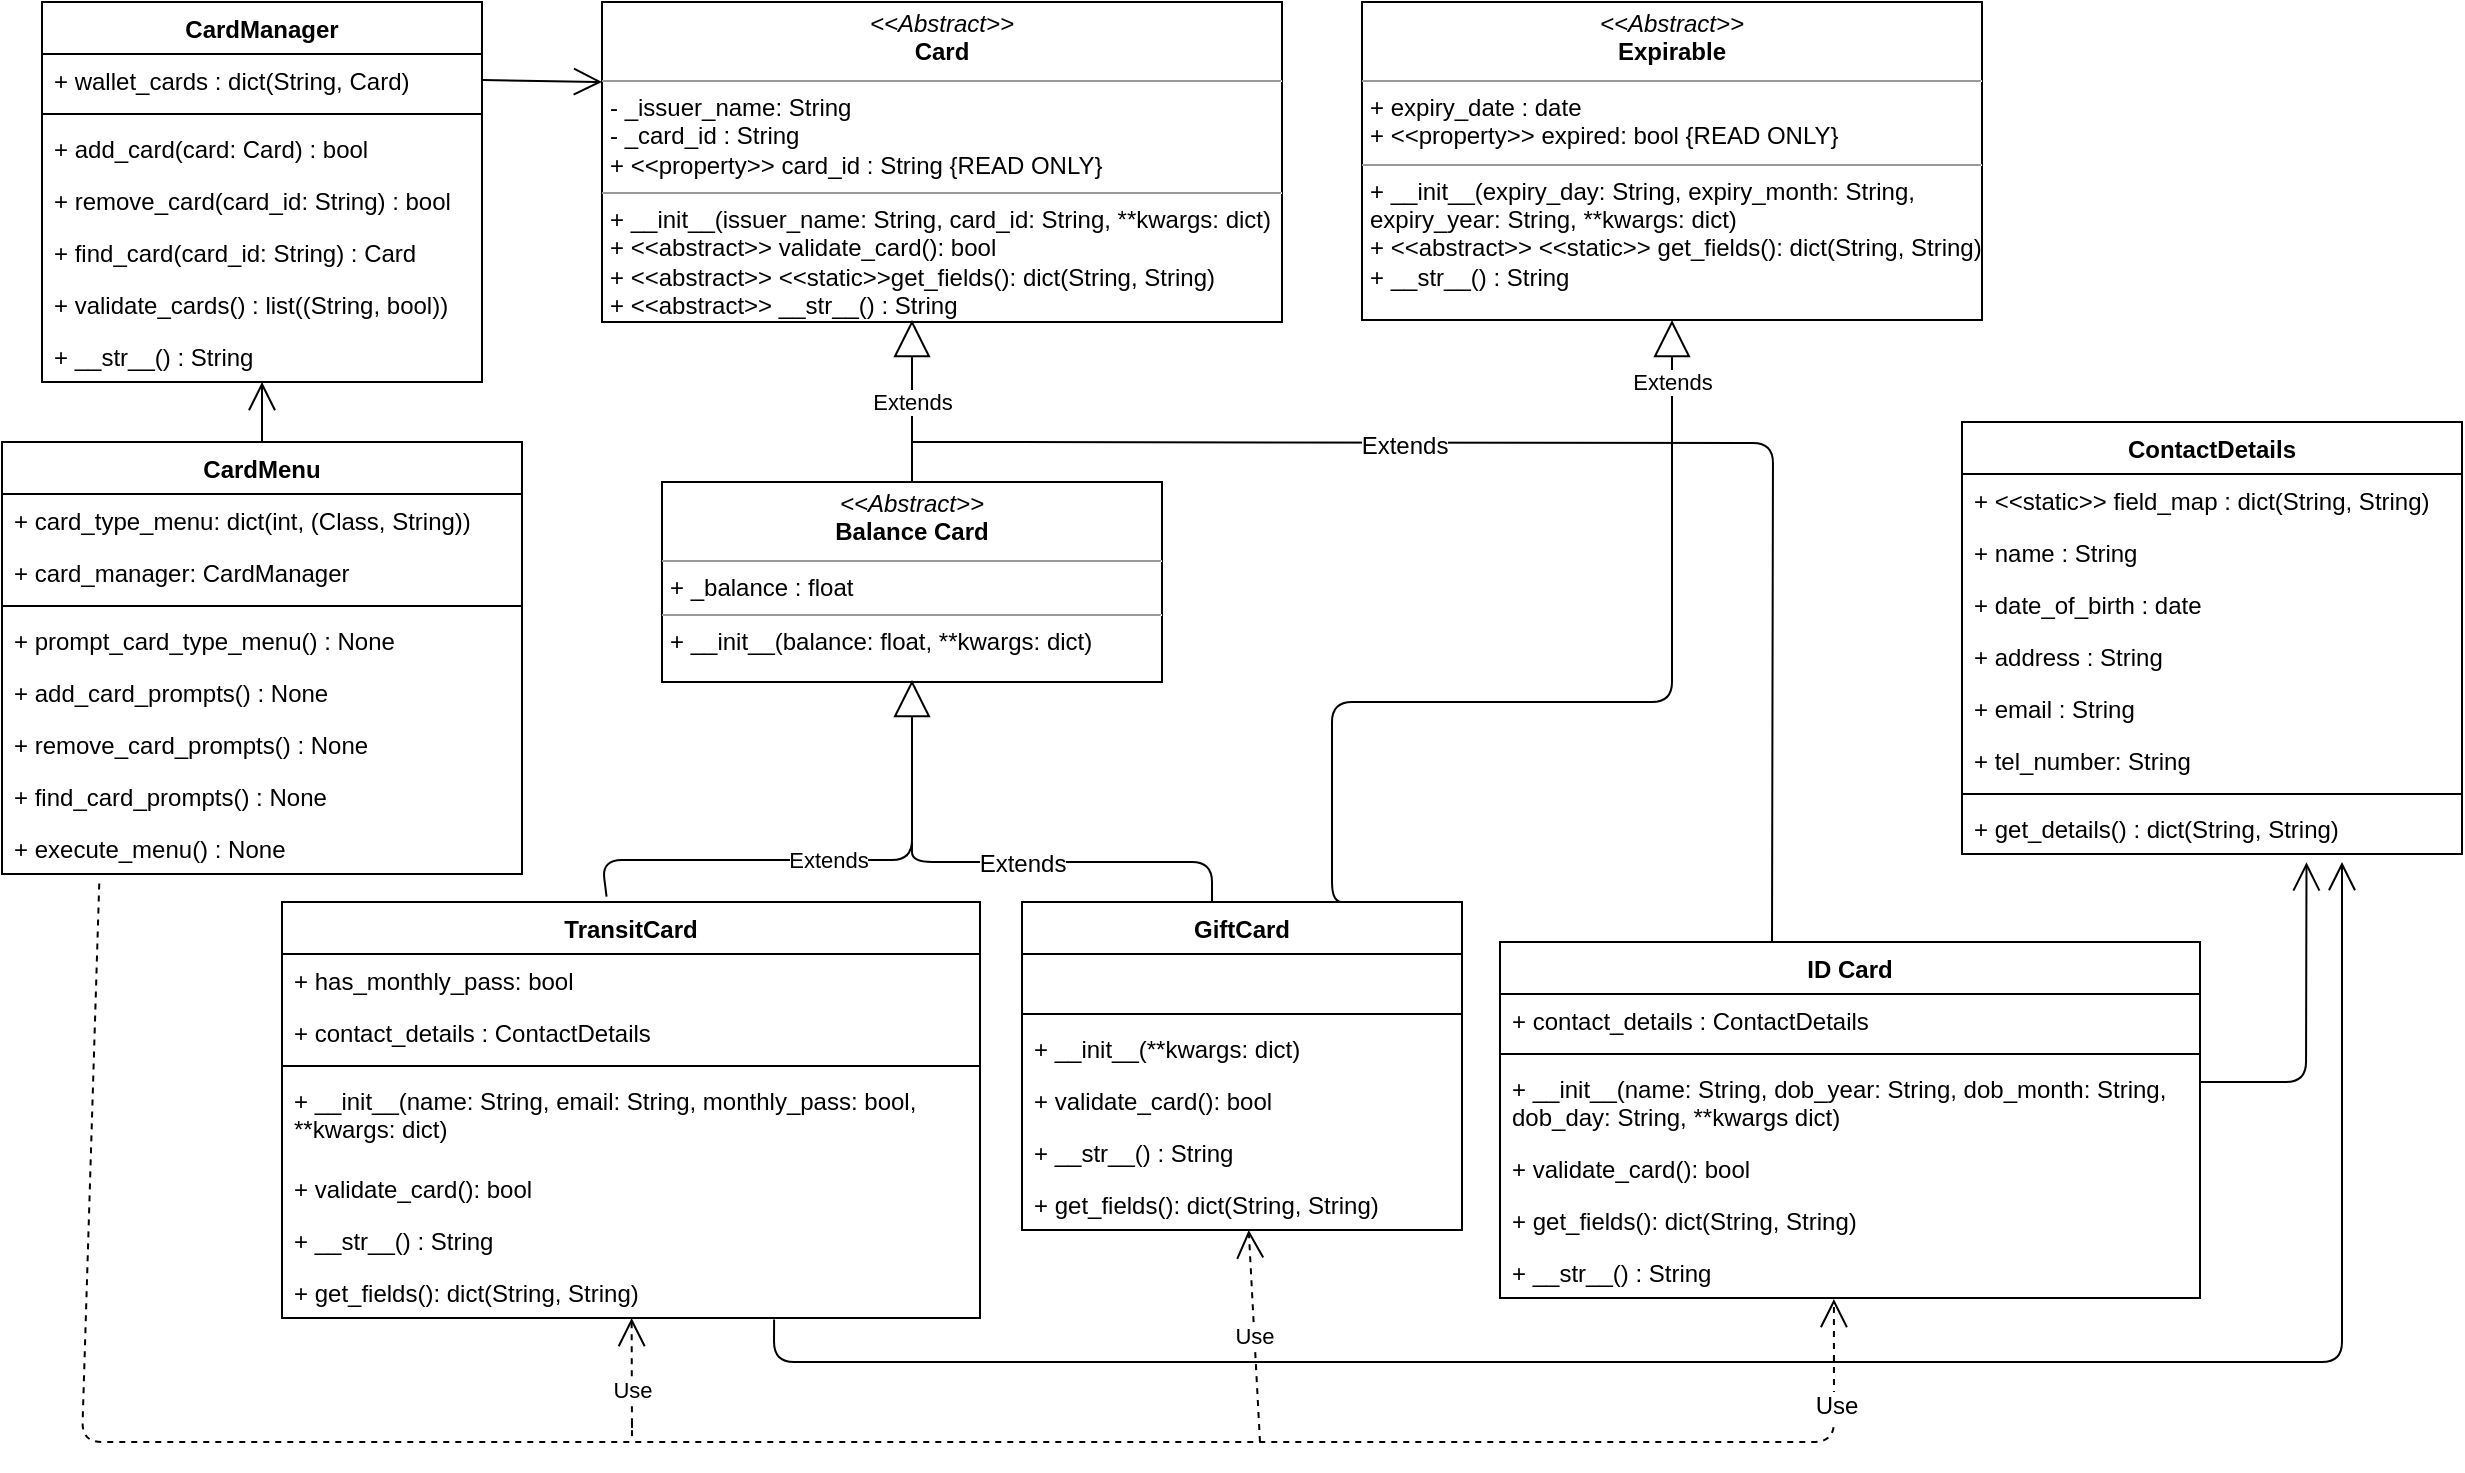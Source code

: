 <mxfile version="12.6.6" type="device"><diagram name="Page-1" id="c4acf3e9-155e-7222-9cf6-157b1a14988f"><mxGraphModel dx="1408" dy="851" grid="1" gridSize="10" guides="1" tooltips="1" connect="1" arrows="1" fold="1" page="1" pageScale="1" pageWidth="850" pageHeight="1100" background="#ffffff" math="0" shadow="0"><root><mxCell id="0"/><mxCell id="1" parent="0"/><mxCell id="5d2195bd80daf111-18" value="&lt;p style=&quot;margin: 0px ; margin-top: 4px ; text-align: center&quot;&gt;&lt;i&gt;&amp;lt;&amp;lt;Abstract&amp;gt;&amp;gt;&lt;/i&gt;&lt;br&gt;&lt;b&gt;Card&lt;/b&gt;&lt;/p&gt;&lt;hr size=&quot;1&quot;&gt;&lt;p style=&quot;margin: 0px ; margin-left: 4px&quot;&gt;+ field1: Type&lt;br&gt;+ field2: Type&lt;/p&gt;&lt;hr size=&quot;1&quot;&gt;&lt;p style=&quot;margin: 0px ; margin-left: 4px&quot;&gt;+ method1(Type): Type&lt;br&gt;+ method2(Type, Type): Type&lt;/p&gt;" style="verticalAlign=top;align=left;overflow=fill;fontSize=12;fontFamily=Helvetica;html=1;rounded=0;shadow=0;comic=0;labelBackgroundColor=none;strokeWidth=1" parent="1" vertex="1"><mxGeometry x="380" y="69" width="190" height="140" as="geometry"/></mxCell><mxCell id="5d2195bd80daf111-19" value="&lt;p style=&quot;margin: 0px ; margin-top: 4px ; text-align: center&quot;&gt;&lt;i&gt;&amp;lt;&amp;lt;Abstract&amp;gt;&amp;gt;&lt;/i&gt;&lt;br&gt;&lt;b&gt;Expirable&lt;/b&gt;&lt;/p&gt;&lt;hr size=&quot;1&quot;&gt;&lt;p style=&quot;margin: 0px ; margin-left: 4px&quot;&gt;+ expiry_date : date&lt;br&gt;&lt;/p&gt;&lt;p style=&quot;margin: 0px ; margin-left: 4px&quot;&gt;+ &amp;lt;&amp;lt;property&amp;gt;&amp;gt; expired: bool {READ ONLY}&lt;/p&gt;&lt;hr size=&quot;1&quot;&gt;&lt;p style=&quot;margin: 0px ; margin-left: 4px&quot;&gt;+ __init__(expiry_day: String, expiry_month: String, &lt;br&gt;expiry_year: String, **kwargs: dict)&lt;br&gt;+ &amp;lt;&amp;lt;abstract&amp;gt;&amp;gt; &amp;lt;&amp;lt;static&amp;gt;&amp;gt; get_fields(): dict(String, String)&lt;/p&gt;&lt;p style=&quot;margin: 0px ; margin-left: 4px&quot;&gt;+ __str__() : String&lt;/p&gt;" style="verticalAlign=top;align=left;overflow=fill;fontSize=12;fontFamily=Helvetica;html=1;rounded=0;shadow=0;comic=0;labelBackgroundColor=none;strokeWidth=1" parent="1" vertex="1"><mxGeometry x="700" y="50" width="310" height="159" as="geometry"/></mxCell><mxCell id="5d2195bd80daf111-20" value="&lt;p style=&quot;margin: 0px ; margin-top: 4px ; text-align: center&quot;&gt;&lt;i&gt;&amp;lt;&amp;lt;Abstract&amp;gt;&amp;gt;&lt;/i&gt;&lt;br&gt;&lt;b&gt;Balance Card&lt;/b&gt;&lt;/p&gt;&lt;hr size=&quot;1&quot;&gt;&lt;p style=&quot;margin: 0px ; margin-left: 4px&quot;&gt;+ _balance : float&lt;/p&gt;&lt;hr size=&quot;1&quot;&gt;&lt;p style=&quot;margin: 0px ; margin-left: 4px&quot;&gt;+ __init__(balance: float, **kwargs: dict)&lt;/p&gt;" style="verticalAlign=top;align=left;overflow=fill;fontSize=12;fontFamily=Helvetica;html=1;rounded=0;shadow=0;comic=0;labelBackgroundColor=none;strokeWidth=1" parent="1" vertex="1"><mxGeometry x="350" y="290" width="250" height="100" as="geometry"/></mxCell><mxCell id="A47iLLOjbr3tkvZDsugm-34" value="&lt;p style=&quot;margin: 0px ; margin-top: 4px ; text-align: center&quot;&gt;&lt;i&gt;&amp;lt;&amp;lt;Abstract&amp;gt;&amp;gt;&lt;/i&gt;&lt;br&gt;&lt;b&gt;Card&lt;/b&gt;&lt;/p&gt;&lt;hr size=&quot;1&quot;&gt;&lt;p style=&quot;margin: 0px ; margin-left: 4px&quot;&gt;- _issuer_name: String&lt;br&gt;- _card_id : String&lt;/p&gt;&lt;p style=&quot;margin: 0px ; margin-left: 4px&quot;&gt;+ &amp;lt;&amp;lt;property&amp;gt;&amp;gt; card_id : String {READ ONLY}&lt;/p&gt;&lt;hr size=&quot;1&quot;&gt;&lt;p style=&quot;margin: 0px ; margin-left: 4px&quot;&gt;+ __init__(issuer_name: String, card_id: String, **kwargs: dict)&amp;nbsp;&lt;/p&gt;&lt;p style=&quot;margin: 0px ; margin-left: 4px&quot;&gt;+ &amp;lt;&amp;lt;abstract&amp;gt;&amp;gt; validate_card(): bool&lt;br&gt;+ &amp;lt;&amp;lt;abstract&amp;gt;&amp;gt; &amp;lt;&amp;lt;static&amp;gt;&amp;gt;get_fields(): dict(String, String)&lt;/p&gt;&lt;p style=&quot;margin: 0px ; margin-left: 4px&quot;&gt;+ &amp;lt;&amp;lt;abstract&amp;gt;&amp;gt; __str__() : String&lt;/p&gt;" style="verticalAlign=top;align=left;overflow=fill;fontSize=12;fontFamily=Helvetica;html=1;rounded=0;shadow=0;comic=0;labelBackgroundColor=none;strokeWidth=1" vertex="1" parent="1"><mxGeometry x="320" y="50" width="340" height="160" as="geometry"/></mxCell><mxCell id="A47iLLOjbr3tkvZDsugm-1" value="CardMenu" style="swimlane;fontStyle=1;align=center;verticalAlign=top;childLayout=stackLayout;horizontal=1;startSize=26;horizontalStack=0;resizeParent=1;resizeParentMax=0;resizeLast=0;collapsible=1;marginBottom=0;" vertex="1" parent="1"><mxGeometry x="20" y="270" width="260" height="216" as="geometry"/></mxCell><mxCell id="A47iLLOjbr3tkvZDsugm-2" value="+ card_type_menu: dict(int, (Class, String))" style="text;strokeColor=none;fillColor=none;align=left;verticalAlign=top;spacingLeft=4;spacingRight=4;overflow=hidden;rotatable=0;points=[[0,0.5],[1,0.5]];portConstraint=eastwest;" vertex="1" parent="A47iLLOjbr3tkvZDsugm-1"><mxGeometry y="26" width="260" height="26" as="geometry"/></mxCell><mxCell id="A47iLLOjbr3tkvZDsugm-82" value="+ card_manager: CardManager" style="text;strokeColor=none;fillColor=none;align=left;verticalAlign=top;spacingLeft=4;spacingRight=4;overflow=hidden;rotatable=0;points=[[0,0.5],[1,0.5]];portConstraint=eastwest;" vertex="1" parent="A47iLLOjbr3tkvZDsugm-1"><mxGeometry y="52" width="260" height="26" as="geometry"/></mxCell><mxCell id="A47iLLOjbr3tkvZDsugm-3" value="" style="line;strokeWidth=1;fillColor=none;align=left;verticalAlign=middle;spacingTop=-1;spacingLeft=3;spacingRight=3;rotatable=0;labelPosition=right;points=[];portConstraint=eastwest;" vertex="1" parent="A47iLLOjbr3tkvZDsugm-1"><mxGeometry y="78" width="260" height="8" as="geometry"/></mxCell><mxCell id="A47iLLOjbr3tkvZDsugm-4" value="+ prompt_card_type_menu() : None" style="text;strokeColor=none;fillColor=none;align=left;verticalAlign=top;spacingLeft=4;spacingRight=4;overflow=hidden;rotatable=0;points=[[0,0.5],[1,0.5]];portConstraint=eastwest;" vertex="1" parent="A47iLLOjbr3tkvZDsugm-1"><mxGeometry y="86" width="260" height="26" as="geometry"/></mxCell><mxCell id="A47iLLOjbr3tkvZDsugm-83" value="+ add_card_prompts() : None" style="text;strokeColor=none;fillColor=none;align=left;verticalAlign=top;spacingLeft=4;spacingRight=4;overflow=hidden;rotatable=0;points=[[0,0.5],[1,0.5]];portConstraint=eastwest;" vertex="1" parent="A47iLLOjbr3tkvZDsugm-1"><mxGeometry y="112" width="260" height="26" as="geometry"/></mxCell><mxCell id="A47iLLOjbr3tkvZDsugm-84" value="+ remove_card_prompts() : None" style="text;strokeColor=none;fillColor=none;align=left;verticalAlign=top;spacingLeft=4;spacingRight=4;overflow=hidden;rotatable=0;points=[[0,0.5],[1,0.5]];portConstraint=eastwest;" vertex="1" parent="A47iLLOjbr3tkvZDsugm-1"><mxGeometry y="138" width="260" height="26" as="geometry"/></mxCell><mxCell id="A47iLLOjbr3tkvZDsugm-85" value="+ find_card_prompts() : None" style="text;strokeColor=none;fillColor=none;align=left;verticalAlign=top;spacingLeft=4;spacingRight=4;overflow=hidden;rotatable=0;points=[[0,0.5],[1,0.5]];portConstraint=eastwest;" vertex="1" parent="A47iLLOjbr3tkvZDsugm-1"><mxGeometry y="164" width="260" height="26" as="geometry"/></mxCell><mxCell id="A47iLLOjbr3tkvZDsugm-86" value="+ execute_menu() : None" style="text;strokeColor=none;fillColor=none;align=left;verticalAlign=top;spacingLeft=4;spacingRight=4;overflow=hidden;rotatable=0;points=[[0,0.5],[1,0.5]];portConstraint=eastwest;" vertex="1" parent="A47iLLOjbr3tkvZDsugm-1"><mxGeometry y="190" width="260" height="26" as="geometry"/></mxCell><mxCell id="A47iLLOjbr3tkvZDsugm-5" value="CardManager" style="swimlane;fontStyle=1;align=center;verticalAlign=top;childLayout=stackLayout;horizontal=1;startSize=26;horizontalStack=0;resizeParent=1;resizeParentMax=0;resizeLast=0;collapsible=1;marginBottom=0;" vertex="1" parent="1"><mxGeometry x="40" y="50" width="220" height="190" as="geometry"/></mxCell><mxCell id="A47iLLOjbr3tkvZDsugm-6" value="+ wallet_cards : dict(String, Card)" style="text;strokeColor=none;fillColor=none;align=left;verticalAlign=top;spacingLeft=4;spacingRight=4;overflow=hidden;rotatable=0;points=[[0,0.5],[1,0.5]];portConstraint=eastwest;" vertex="1" parent="A47iLLOjbr3tkvZDsugm-5"><mxGeometry y="26" width="220" height="26" as="geometry"/></mxCell><mxCell id="A47iLLOjbr3tkvZDsugm-7" value="" style="line;strokeWidth=1;fillColor=none;align=left;verticalAlign=middle;spacingTop=-1;spacingLeft=3;spacingRight=3;rotatable=0;labelPosition=right;points=[];portConstraint=eastwest;" vertex="1" parent="A47iLLOjbr3tkvZDsugm-5"><mxGeometry y="52" width="220" height="8" as="geometry"/></mxCell><mxCell id="A47iLLOjbr3tkvZDsugm-8" value="+ add_card(card: Card) : bool" style="text;strokeColor=none;fillColor=none;align=left;verticalAlign=top;spacingLeft=4;spacingRight=4;overflow=hidden;rotatable=0;points=[[0,0.5],[1,0.5]];portConstraint=eastwest;" vertex="1" parent="A47iLLOjbr3tkvZDsugm-5"><mxGeometry y="60" width="220" height="26" as="geometry"/></mxCell><mxCell id="A47iLLOjbr3tkvZDsugm-78" value="+ remove_card(card_id: String) : bool" style="text;strokeColor=none;fillColor=none;align=left;verticalAlign=top;spacingLeft=4;spacingRight=4;overflow=hidden;rotatable=0;points=[[0,0.5],[1,0.5]];portConstraint=eastwest;" vertex="1" parent="A47iLLOjbr3tkvZDsugm-5"><mxGeometry y="86" width="220" height="26" as="geometry"/></mxCell><mxCell id="A47iLLOjbr3tkvZDsugm-79" value="+ find_card(card_id: String) : Card" style="text;strokeColor=none;fillColor=none;align=left;verticalAlign=top;spacingLeft=4;spacingRight=4;overflow=hidden;rotatable=0;points=[[0,0.5],[1,0.5]];portConstraint=eastwest;" vertex="1" parent="A47iLLOjbr3tkvZDsugm-5"><mxGeometry y="112" width="220" height="26" as="geometry"/></mxCell><mxCell id="A47iLLOjbr3tkvZDsugm-80" value="+ validate_cards() : list((String, bool))" style="text;strokeColor=none;fillColor=none;align=left;verticalAlign=top;spacingLeft=4;spacingRight=4;overflow=hidden;rotatable=0;points=[[0,0.5],[1,0.5]];portConstraint=eastwest;" vertex="1" parent="A47iLLOjbr3tkvZDsugm-5"><mxGeometry y="138" width="220" height="26" as="geometry"/></mxCell><mxCell id="A47iLLOjbr3tkvZDsugm-81" value="+ __str__() : String" style="text;strokeColor=none;fillColor=none;align=left;verticalAlign=top;spacingLeft=4;spacingRight=4;overflow=hidden;rotatable=0;points=[[0,0.5],[1,0.5]];portConstraint=eastwest;" vertex="1" parent="A47iLLOjbr3tkvZDsugm-5"><mxGeometry y="164" width="220" height="26" as="geometry"/></mxCell><mxCell id="A47iLLOjbr3tkvZDsugm-9" value="ID Card" style="swimlane;fontStyle=1;align=center;verticalAlign=top;childLayout=stackLayout;horizontal=1;startSize=26;horizontalStack=0;resizeParent=1;resizeParentMax=0;resizeLast=0;collapsible=1;marginBottom=0;" vertex="1" parent="1"><mxGeometry x="769" y="520" width="350" height="178" as="geometry"/></mxCell><mxCell id="A47iLLOjbr3tkvZDsugm-10" value="+ contact_details : ContactDetails" style="text;strokeColor=none;fillColor=none;align=left;verticalAlign=top;spacingLeft=4;spacingRight=4;overflow=hidden;rotatable=0;points=[[0,0.5],[1,0.5]];portConstraint=eastwest;" vertex="1" parent="A47iLLOjbr3tkvZDsugm-9"><mxGeometry y="26" width="350" height="26" as="geometry"/></mxCell><mxCell id="A47iLLOjbr3tkvZDsugm-11" value="" style="line;strokeWidth=1;fillColor=none;align=left;verticalAlign=middle;spacingTop=-1;spacingLeft=3;spacingRight=3;rotatable=0;labelPosition=right;points=[];portConstraint=eastwest;" vertex="1" parent="A47iLLOjbr3tkvZDsugm-9"><mxGeometry y="52" width="350" height="8" as="geometry"/></mxCell><mxCell id="A47iLLOjbr3tkvZDsugm-12" value="+ __init__(name: String, dob_year: String, dob_month: String,&#10;dob_day: String, **kwargs dict)" style="text;strokeColor=none;fillColor=none;align=left;verticalAlign=top;spacingLeft=4;spacingRight=4;overflow=hidden;rotatable=0;points=[[0,0.5],[1,0.5]];portConstraint=eastwest;" vertex="1" parent="A47iLLOjbr3tkvZDsugm-9"><mxGeometry y="60" width="350" height="40" as="geometry"/></mxCell><mxCell id="A47iLLOjbr3tkvZDsugm-64" value="+ validate_card(): bool" style="text;strokeColor=none;fillColor=none;align=left;verticalAlign=top;spacingLeft=4;spacingRight=4;overflow=hidden;rotatable=0;points=[[0,0.5],[1,0.5]];portConstraint=eastwest;" vertex="1" parent="A47iLLOjbr3tkvZDsugm-9"><mxGeometry y="100" width="350" height="26" as="geometry"/></mxCell><mxCell id="A47iLLOjbr3tkvZDsugm-65" value="+ get_fields(): dict(String, String)" style="text;strokeColor=none;fillColor=none;align=left;verticalAlign=top;spacingLeft=4;spacingRight=4;overflow=hidden;rotatable=0;points=[[0,0.5],[1,0.5]];portConstraint=eastwest;" vertex="1" parent="A47iLLOjbr3tkvZDsugm-9"><mxGeometry y="126" width="350" height="26" as="geometry"/></mxCell><mxCell id="A47iLLOjbr3tkvZDsugm-66" value="+ __str__() : String" style="text;strokeColor=none;fillColor=none;align=left;verticalAlign=top;spacingLeft=4;spacingRight=4;overflow=hidden;rotatable=0;points=[[0,0.5],[1,0.5]];portConstraint=eastwest;" vertex="1" parent="A47iLLOjbr3tkvZDsugm-9"><mxGeometry y="152" width="350" height="26" as="geometry"/></mxCell><mxCell id="A47iLLOjbr3tkvZDsugm-13" value="TransitCard" style="swimlane;fontStyle=1;align=center;verticalAlign=top;childLayout=stackLayout;horizontal=1;startSize=26;horizontalStack=0;resizeParent=1;resizeParentMax=0;resizeLast=0;collapsible=1;marginBottom=0;" vertex="1" parent="1"><mxGeometry x="160" y="500" width="349" height="208" as="geometry"/></mxCell><mxCell id="A47iLLOjbr3tkvZDsugm-14" value="+ has_monthly_pass: bool&#10;" style="text;strokeColor=none;fillColor=none;align=left;verticalAlign=top;spacingLeft=4;spacingRight=4;overflow=hidden;rotatable=0;points=[[0,0.5],[1,0.5]];portConstraint=eastwest;" vertex="1" parent="A47iLLOjbr3tkvZDsugm-13"><mxGeometry y="26" width="349" height="26" as="geometry"/></mxCell><mxCell id="A47iLLOjbr3tkvZDsugm-88" value="+ contact_details : ContactDetails" style="text;strokeColor=none;fillColor=none;align=left;verticalAlign=top;spacingLeft=4;spacingRight=4;overflow=hidden;rotatable=0;points=[[0,0.5],[1,0.5]];portConstraint=eastwest;" vertex="1" parent="A47iLLOjbr3tkvZDsugm-13"><mxGeometry y="52" width="349" height="26" as="geometry"/></mxCell><mxCell id="A47iLLOjbr3tkvZDsugm-15" value="" style="line;strokeWidth=1;fillColor=none;align=left;verticalAlign=middle;spacingTop=-1;spacingLeft=3;spacingRight=3;rotatable=0;labelPosition=right;points=[];portConstraint=eastwest;" vertex="1" parent="A47iLLOjbr3tkvZDsugm-13"><mxGeometry y="78" width="349" height="8" as="geometry"/></mxCell><mxCell id="A47iLLOjbr3tkvZDsugm-16" value="+ __init__(name: String, email: String, monthly_pass: bool, &#10;**kwargs: dict)" style="text;strokeColor=none;fillColor=none;align=left;verticalAlign=top;spacingLeft=4;spacingRight=4;overflow=hidden;rotatable=0;points=[[0,0.5],[1,0.5]];portConstraint=eastwest;" vertex="1" parent="A47iLLOjbr3tkvZDsugm-13"><mxGeometry y="86" width="349" height="44" as="geometry"/></mxCell><mxCell id="A47iLLOjbr3tkvZDsugm-72" value="+ validate_card(): bool" style="text;strokeColor=none;fillColor=none;align=left;verticalAlign=top;spacingLeft=4;spacingRight=4;overflow=hidden;rotatable=0;points=[[0,0.5],[1,0.5]];portConstraint=eastwest;" vertex="1" parent="A47iLLOjbr3tkvZDsugm-13"><mxGeometry y="130" width="349" height="26" as="geometry"/></mxCell><mxCell id="A47iLLOjbr3tkvZDsugm-74" value="+ __str__() : String" style="text;strokeColor=none;fillColor=none;align=left;verticalAlign=top;spacingLeft=4;spacingRight=4;overflow=hidden;rotatable=0;points=[[0,0.5],[1,0.5]];portConstraint=eastwest;" vertex="1" parent="A47iLLOjbr3tkvZDsugm-13"><mxGeometry y="156" width="349" height="26" as="geometry"/></mxCell><mxCell id="A47iLLOjbr3tkvZDsugm-73" value="+ get_fields(): dict(String, String)" style="text;strokeColor=none;fillColor=none;align=left;verticalAlign=top;spacingLeft=4;spacingRight=4;overflow=hidden;rotatable=0;points=[[0,0.5],[1,0.5]];portConstraint=eastwest;" vertex="1" parent="A47iLLOjbr3tkvZDsugm-13"><mxGeometry y="182" width="349" height="26" as="geometry"/></mxCell><mxCell id="A47iLLOjbr3tkvZDsugm-17" value="GiftCard" style="swimlane;fontStyle=1;align=center;verticalAlign=top;childLayout=stackLayout;horizontal=1;startSize=26;horizontalStack=0;resizeParent=1;resizeParentMax=0;resizeLast=0;collapsible=1;marginBottom=0;" vertex="1" parent="1"><mxGeometry x="530" y="500" width="220" height="164" as="geometry"/></mxCell><mxCell id="A47iLLOjbr3tkvZDsugm-18" value=" " style="text;strokeColor=none;fillColor=none;align=left;verticalAlign=top;spacingLeft=4;spacingRight=4;overflow=hidden;rotatable=0;points=[[0,0.5],[1,0.5]];portConstraint=eastwest;" vertex="1" parent="A47iLLOjbr3tkvZDsugm-17"><mxGeometry y="26" width="220" height="26" as="geometry"/></mxCell><mxCell id="A47iLLOjbr3tkvZDsugm-19" value="" style="line;strokeWidth=1;fillColor=none;align=left;verticalAlign=middle;spacingTop=-1;spacingLeft=3;spacingRight=3;rotatable=0;labelPosition=right;points=[];portConstraint=eastwest;" vertex="1" parent="A47iLLOjbr3tkvZDsugm-17"><mxGeometry y="52" width="220" height="8" as="geometry"/></mxCell><mxCell id="A47iLLOjbr3tkvZDsugm-20" value="+ __init__(**kwargs: dict)" style="text;strokeColor=none;fillColor=none;align=left;verticalAlign=top;spacingLeft=4;spacingRight=4;overflow=hidden;rotatable=0;points=[[0,0.5],[1,0.5]];portConstraint=eastwest;" vertex="1" parent="A47iLLOjbr3tkvZDsugm-17"><mxGeometry y="60" width="220" height="26" as="geometry"/></mxCell><mxCell id="A47iLLOjbr3tkvZDsugm-69" value="+ validate_card(): bool" style="text;strokeColor=none;fillColor=none;align=left;verticalAlign=top;spacingLeft=4;spacingRight=4;overflow=hidden;rotatable=0;points=[[0,0.5],[1,0.5]];portConstraint=eastwest;" vertex="1" parent="A47iLLOjbr3tkvZDsugm-17"><mxGeometry y="86" width="220" height="26" as="geometry"/></mxCell><mxCell id="A47iLLOjbr3tkvZDsugm-71" value="+ __str__() : String" style="text;strokeColor=none;fillColor=none;align=left;verticalAlign=top;spacingLeft=4;spacingRight=4;overflow=hidden;rotatable=0;points=[[0,0.5],[1,0.5]];portConstraint=eastwest;" vertex="1" parent="A47iLLOjbr3tkvZDsugm-17"><mxGeometry y="112" width="220" height="26" as="geometry"/></mxCell><mxCell id="A47iLLOjbr3tkvZDsugm-70" value="+ get_fields(): dict(String, String)" style="text;strokeColor=none;fillColor=none;align=left;verticalAlign=top;spacingLeft=4;spacingRight=4;overflow=hidden;rotatable=0;points=[[0,0.5],[1,0.5]];portConstraint=eastwest;" vertex="1" parent="A47iLLOjbr3tkvZDsugm-17"><mxGeometry y="138" width="220" height="26" as="geometry"/></mxCell><mxCell id="A47iLLOjbr3tkvZDsugm-21" value="" style="endArrow=open;endFill=1;endSize=12;html=1;entryX=0;entryY=0.25;entryDx=0;entryDy=0;exitX=1;exitY=0.5;exitDx=0;exitDy=0;" edge="1" parent="1" source="A47iLLOjbr3tkvZDsugm-6" target="A47iLLOjbr3tkvZDsugm-34"><mxGeometry width="160" relative="1" as="geometry"><mxPoint x="210" y="520" as="sourcePoint"/><mxPoint x="370" y="520" as="targetPoint"/></mxGeometry></mxCell><mxCell id="A47iLLOjbr3tkvZDsugm-22" value="" style="endArrow=open;endFill=1;endSize=12;html=1;exitX=0.5;exitY=0;exitDx=0;exitDy=0;" edge="1" parent="1" source="A47iLLOjbr3tkvZDsugm-1" target="A47iLLOjbr3tkvZDsugm-5"><mxGeometry width="160" relative="1" as="geometry"><mxPoint x="170" y="540" as="sourcePoint"/><mxPoint x="330" y="540" as="targetPoint"/></mxGeometry></mxCell><mxCell id="A47iLLOjbr3tkvZDsugm-23" value="Extends" style="endArrow=block;endSize=16;endFill=0;html=1;entryX=0.5;entryY=1;entryDx=0;entryDy=0;exitX=0.5;exitY=0;exitDx=0;exitDy=0;" edge="1" parent="1" source="5d2195bd80daf111-20" target="5d2195bd80daf111-18"><mxGeometry width="160" relative="1" as="geometry"><mxPoint x="130" y="550" as="sourcePoint"/><mxPoint x="290" y="550" as="targetPoint"/></mxGeometry></mxCell><mxCell id="A47iLLOjbr3tkvZDsugm-24" value="Extends" style="endArrow=block;endSize=16;endFill=0;html=1;entryX=0.5;entryY=1;entryDx=0;entryDy=0;exitX=0.465;exitY=-0.013;exitDx=0;exitDy=0;exitPerimeter=0;" edge="1" parent="1" source="A47iLLOjbr3tkvZDsugm-13"><mxGeometry width="160" relative="1" as="geometry"><mxPoint x="370" y="489" as="sourcePoint"/><mxPoint x="475" y="389" as="targetPoint"/><Array as="points"><mxPoint x="320" y="479"/><mxPoint x="475" y="479"/></Array></mxGeometry></mxCell><mxCell id="A47iLLOjbr3tkvZDsugm-27" value="" style="endArrow=none;html=1;edgeStyle=orthogonalEdgeStyle;" edge="1" parent="1"><mxGeometry relative="1" as="geometry"><mxPoint x="475" y="470" as="sourcePoint"/><mxPoint x="625" y="500" as="targetPoint"/><Array as="points"><mxPoint x="475" y="480"/><mxPoint x="625" y="480"/><mxPoint x="625" y="500"/></Array></mxGeometry></mxCell><mxCell id="A47iLLOjbr3tkvZDsugm-30" value="Extends" style="text;html=1;align=center;verticalAlign=middle;resizable=0;points=[];labelBackgroundColor=#ffffff;" vertex="1" connectable="0" parent="A47iLLOjbr3tkvZDsugm-27"><mxGeometry x="-0.278" y="-1" relative="1" as="geometry"><mxPoint as="offset"/></mxGeometry></mxCell><mxCell id="A47iLLOjbr3tkvZDsugm-32" value="" style="endArrow=none;html=1;edgeStyle=orthogonalEdgeStyle;entryX=0.5;entryY=0;entryDx=0;entryDy=0;" edge="1" parent="1"><mxGeometry relative="1" as="geometry"><mxPoint x="475" y="270" as="sourcePoint"/><mxPoint x="905" y="520" as="targetPoint"/></mxGeometry></mxCell><mxCell id="A47iLLOjbr3tkvZDsugm-33" value="Extends" style="text;html=1;align=center;verticalAlign=middle;resizable=0;points=[];labelBackgroundColor=#ffffff;" vertex="1" connectable="0" parent="A47iLLOjbr3tkvZDsugm-32"><mxGeometry x="-0.278" y="-1" relative="1" as="geometry"><mxPoint as="offset"/></mxGeometry></mxCell><mxCell id="A47iLLOjbr3tkvZDsugm-36" value="Extends" style="endArrow=block;endSize=16;endFill=0;html=1;entryX=0.5;entryY=1;entryDx=0;entryDy=0;" edge="1" parent="1" target="5d2195bd80daf111-19"><mxGeometry width="160" relative="1" as="geometry"><mxPoint x="855" y="270" as="sourcePoint"/><mxPoint x="810" y="250" as="targetPoint"/></mxGeometry></mxCell><mxCell id="A47iLLOjbr3tkvZDsugm-37" value="" style="endArrow=none;html=1;edgeStyle=orthogonalEdgeStyle;entryX=0.75;entryY=0;entryDx=0;entryDy=0;" edge="1" parent="1" target="A47iLLOjbr3tkvZDsugm-17"><mxGeometry relative="1" as="geometry"><mxPoint x="855" y="270" as="sourcePoint"/><mxPoint x="690" y="520" as="targetPoint"/><Array as="points"><mxPoint x="855" y="400"/><mxPoint x="685" y="400"/></Array></mxGeometry></mxCell><mxCell id="A47iLLOjbr3tkvZDsugm-39" value="" style="endArrow=open;endSize=12;dashed=1;html=1;entryX=0.477;entryY=1.019;entryDx=0;entryDy=0;entryPerimeter=0;exitX=0.187;exitY=1.183;exitDx=0;exitDy=0;exitPerimeter=0;" edge="1" parent="1" source="A47iLLOjbr3tkvZDsugm-86" target="A47iLLOjbr3tkvZDsugm-66"><mxGeometry x="0.936" y="-57" width="160" relative="1" as="geometry"><mxPoint x="120" y="450" as="sourcePoint"/><mxPoint x="931" y="730" as="targetPoint"/><Array as="points"><mxPoint x="60" y="770"/><mxPoint x="936" y="770"/></Array><mxPoint as="offset"/></mxGeometry></mxCell><mxCell id="A47iLLOjbr3tkvZDsugm-77" value="Use" style="text;html=1;align=center;verticalAlign=middle;resizable=0;points=[];labelBackgroundColor=#ffffff;" vertex="1" connectable="0" parent="A47iLLOjbr3tkvZDsugm-39"><mxGeometry x="0.913" y="-1" relative="1" as="geometry"><mxPoint as="offset"/></mxGeometry></mxCell><mxCell id="A47iLLOjbr3tkvZDsugm-43" value="Use" style="endArrow=open;endSize=12;dashed=1;html=1;" edge="1" parent="1" target="A47iLLOjbr3tkvZDsugm-13"><mxGeometry width="160" relative="1" as="geometry"><mxPoint x="335" y="760" as="sourcePoint"/><mxPoint x="369" y="710" as="targetPoint"/><Array as="points"><mxPoint x="335" y="770"/></Array></mxGeometry></mxCell><mxCell id="A47iLLOjbr3tkvZDsugm-47" value="ContactDetails" style="swimlane;fontStyle=1;align=center;verticalAlign=top;childLayout=stackLayout;horizontal=1;startSize=26;horizontalStack=0;resizeParent=1;resizeParentMax=0;resizeLast=0;collapsible=1;marginBottom=0;" vertex="1" parent="1"><mxGeometry x="1000" y="260" width="250" height="216" as="geometry"/></mxCell><mxCell id="A47iLLOjbr3tkvZDsugm-51" value="+ &lt;&lt;static&gt;&gt; field_map : dict(String, String)" style="text;strokeColor=none;fillColor=none;align=left;verticalAlign=top;spacingLeft=4;spacingRight=4;overflow=hidden;rotatable=0;points=[[0,0.5],[1,0.5]];portConstraint=eastwest;" vertex="1" parent="A47iLLOjbr3tkvZDsugm-47"><mxGeometry y="26" width="250" height="26" as="geometry"/></mxCell><mxCell id="A47iLLOjbr3tkvZDsugm-48" value="+ name : String" style="text;strokeColor=none;fillColor=none;align=left;verticalAlign=top;spacingLeft=4;spacingRight=4;overflow=hidden;rotatable=0;points=[[0,0.5],[1,0.5]];portConstraint=eastwest;" vertex="1" parent="A47iLLOjbr3tkvZDsugm-47"><mxGeometry y="52" width="250" height="26" as="geometry"/></mxCell><mxCell id="A47iLLOjbr3tkvZDsugm-60" value="+ date_of_birth : date" style="text;strokeColor=none;fillColor=none;align=left;verticalAlign=top;spacingLeft=4;spacingRight=4;overflow=hidden;rotatable=0;points=[[0,0.5],[1,0.5]];portConstraint=eastwest;" vertex="1" parent="A47iLLOjbr3tkvZDsugm-47"><mxGeometry y="78" width="250" height="26" as="geometry"/></mxCell><mxCell id="A47iLLOjbr3tkvZDsugm-59" value="+ address : String" style="text;strokeColor=none;fillColor=none;align=left;verticalAlign=top;spacingLeft=4;spacingRight=4;overflow=hidden;rotatable=0;points=[[0,0.5],[1,0.5]];portConstraint=eastwest;" vertex="1" parent="A47iLLOjbr3tkvZDsugm-47"><mxGeometry y="104" width="250" height="26" as="geometry"/></mxCell><mxCell id="A47iLLOjbr3tkvZDsugm-61" value="+ email : String" style="text;strokeColor=none;fillColor=none;align=left;verticalAlign=top;spacingLeft=4;spacingRight=4;overflow=hidden;rotatable=0;points=[[0,0.5],[1,0.5]];portConstraint=eastwest;" vertex="1" parent="A47iLLOjbr3tkvZDsugm-47"><mxGeometry y="130" width="250" height="26" as="geometry"/></mxCell><mxCell id="A47iLLOjbr3tkvZDsugm-52" value="+ tel_number: String" style="text;strokeColor=none;fillColor=none;align=left;verticalAlign=top;spacingLeft=4;spacingRight=4;overflow=hidden;rotatable=0;points=[[0,0.5],[1,0.5]];portConstraint=eastwest;" vertex="1" parent="A47iLLOjbr3tkvZDsugm-47"><mxGeometry y="156" width="250" height="26" as="geometry"/></mxCell><mxCell id="A47iLLOjbr3tkvZDsugm-49" value="" style="line;strokeWidth=1;fillColor=none;align=left;verticalAlign=middle;spacingTop=-1;spacingLeft=3;spacingRight=3;rotatable=0;labelPosition=right;points=[];portConstraint=eastwest;" vertex="1" parent="A47iLLOjbr3tkvZDsugm-47"><mxGeometry y="182" width="250" height="8" as="geometry"/></mxCell><mxCell id="A47iLLOjbr3tkvZDsugm-50" value="+ get_details() : dict(String, String)" style="text;strokeColor=none;fillColor=none;align=left;verticalAlign=top;spacingLeft=4;spacingRight=4;overflow=hidden;rotatable=0;points=[[0,0.5],[1,0.5]];portConstraint=eastwest;" vertex="1" parent="A47iLLOjbr3tkvZDsugm-47"><mxGeometry y="190" width="250" height="26" as="geometry"/></mxCell><mxCell id="A47iLLOjbr3tkvZDsugm-63" value="" style="endArrow=open;endFill=1;endSize=12;html=1;entryX=0.689;entryY=1.161;entryDx=0;entryDy=0;entryPerimeter=0;" edge="1" parent="1" target="A47iLLOjbr3tkvZDsugm-50"><mxGeometry width="160" relative="1" as="geometry"><mxPoint x="1119" y="590" as="sourcePoint"/><mxPoint x="1240" y="690" as="targetPoint"/><Array as="points"><mxPoint x="1172" y="590"/></Array></mxGeometry></mxCell><mxCell id="A47iLLOjbr3tkvZDsugm-75" value="Use" style="endArrow=open;endSize=12;dashed=1;html=1;" edge="1" parent="1"><mxGeometry width="160" relative="1" as="geometry"><mxPoint x="649" y="770" as="sourcePoint"/><mxPoint x="643.362" y="664" as="targetPoint"/></mxGeometry></mxCell><mxCell id="A47iLLOjbr3tkvZDsugm-89" value="" style="endArrow=open;endFill=1;endSize=12;html=1;entryX=0.76;entryY=1.154;entryDx=0;entryDy=0;entryPerimeter=0;exitX=0.705;exitY=1.029;exitDx=0;exitDy=0;exitPerimeter=0;" edge="1" parent="1" source="A47iLLOjbr3tkvZDsugm-73" target="A47iLLOjbr3tkvZDsugm-50"><mxGeometry width="160" relative="1" as="geometry"><mxPoint x="1129" y="600" as="sourcePoint"/><mxPoint x="1182.25" y="490.186" as="targetPoint"/><Array as="points"><mxPoint x="406" y="730"/><mxPoint x="1190" y="730"/></Array></mxGeometry></mxCell></root></mxGraphModel></diagram></mxfile>